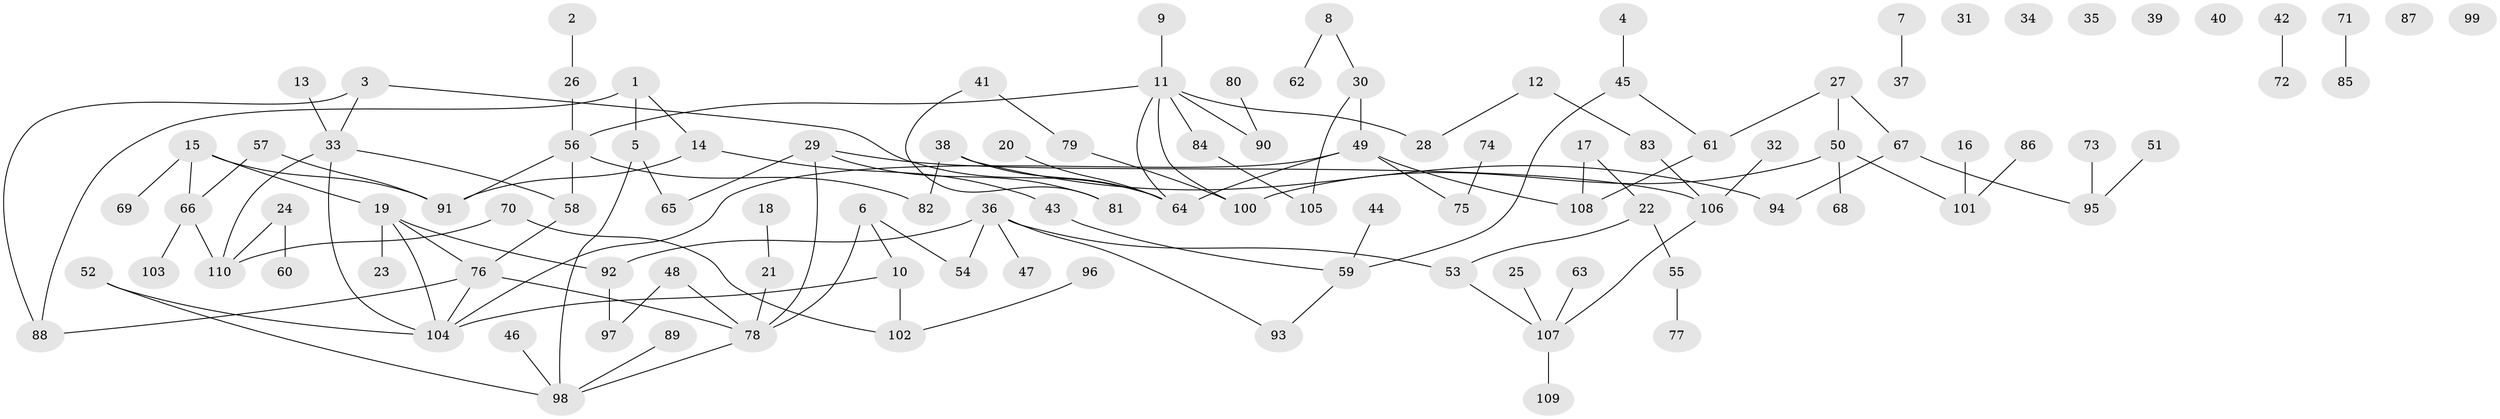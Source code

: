 // Generated by graph-tools (version 1.1) at 2025/40/03/09/25 04:40:25]
// undirected, 110 vertices, 125 edges
graph export_dot {
graph [start="1"]
  node [color=gray90,style=filled];
  1;
  2;
  3;
  4;
  5;
  6;
  7;
  8;
  9;
  10;
  11;
  12;
  13;
  14;
  15;
  16;
  17;
  18;
  19;
  20;
  21;
  22;
  23;
  24;
  25;
  26;
  27;
  28;
  29;
  30;
  31;
  32;
  33;
  34;
  35;
  36;
  37;
  38;
  39;
  40;
  41;
  42;
  43;
  44;
  45;
  46;
  47;
  48;
  49;
  50;
  51;
  52;
  53;
  54;
  55;
  56;
  57;
  58;
  59;
  60;
  61;
  62;
  63;
  64;
  65;
  66;
  67;
  68;
  69;
  70;
  71;
  72;
  73;
  74;
  75;
  76;
  77;
  78;
  79;
  80;
  81;
  82;
  83;
  84;
  85;
  86;
  87;
  88;
  89;
  90;
  91;
  92;
  93;
  94;
  95;
  96;
  97;
  98;
  99;
  100;
  101;
  102;
  103;
  104;
  105;
  106;
  107;
  108;
  109;
  110;
  1 -- 5;
  1 -- 14;
  1 -- 88;
  2 -- 26;
  3 -- 33;
  3 -- 64;
  3 -- 88;
  4 -- 45;
  5 -- 65;
  5 -- 98;
  6 -- 10;
  6 -- 54;
  6 -- 78;
  7 -- 37;
  8 -- 30;
  8 -- 62;
  9 -- 11;
  10 -- 102;
  10 -- 104;
  11 -- 28;
  11 -- 56;
  11 -- 64;
  11 -- 84;
  11 -- 90;
  11 -- 100;
  12 -- 28;
  12 -- 83;
  13 -- 33;
  14 -- 43;
  14 -- 91;
  15 -- 19;
  15 -- 66;
  15 -- 69;
  15 -- 91;
  16 -- 101;
  17 -- 22;
  17 -- 108;
  18 -- 21;
  19 -- 23;
  19 -- 76;
  19 -- 92;
  19 -- 104;
  20 -- 64;
  21 -- 78;
  22 -- 53;
  22 -- 55;
  24 -- 60;
  24 -- 110;
  25 -- 107;
  26 -- 56;
  27 -- 50;
  27 -- 61;
  27 -- 67;
  29 -- 65;
  29 -- 78;
  29 -- 81;
  29 -- 106;
  30 -- 49;
  30 -- 105;
  32 -- 106;
  33 -- 58;
  33 -- 104;
  33 -- 110;
  36 -- 47;
  36 -- 53;
  36 -- 54;
  36 -- 92;
  36 -- 93;
  38 -- 64;
  38 -- 82;
  38 -- 94;
  41 -- 79;
  41 -- 81;
  42 -- 72;
  43 -- 59;
  44 -- 59;
  45 -- 59;
  45 -- 61;
  46 -- 98;
  48 -- 78;
  48 -- 97;
  49 -- 64;
  49 -- 75;
  49 -- 104;
  49 -- 108;
  50 -- 68;
  50 -- 100;
  50 -- 101;
  51 -- 95;
  52 -- 98;
  52 -- 104;
  53 -- 107;
  55 -- 77;
  56 -- 58;
  56 -- 82;
  56 -- 91;
  57 -- 66;
  57 -- 91;
  58 -- 76;
  59 -- 93;
  61 -- 108;
  63 -- 107;
  66 -- 103;
  66 -- 110;
  67 -- 94;
  67 -- 95;
  70 -- 102;
  70 -- 110;
  71 -- 85;
  73 -- 95;
  74 -- 75;
  76 -- 78;
  76 -- 88;
  76 -- 104;
  78 -- 98;
  79 -- 100;
  80 -- 90;
  83 -- 106;
  84 -- 105;
  86 -- 101;
  89 -- 98;
  92 -- 97;
  96 -- 102;
  106 -- 107;
  107 -- 109;
}
